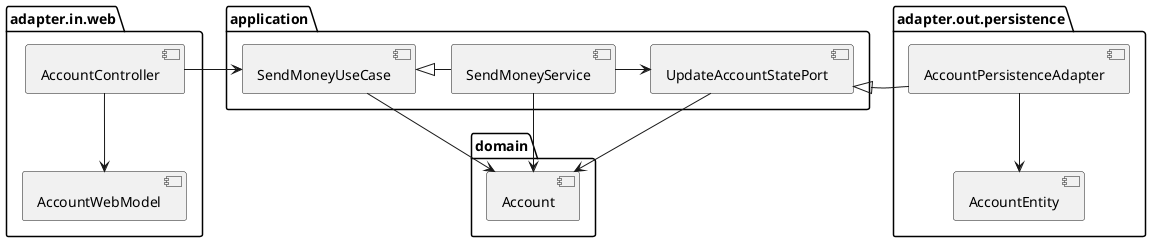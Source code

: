 @startuml

package "adapter.in.web" {
  [AccountController]
  [AccountWebModel]
}

[AccountController] -d-> [AccountWebModel]

package "application" {
  [SendMoneyUseCase]
  [SendMoneyService]
  [UpdateAccountStatePort]
}

[AccountController] -> [SendMoneyUseCase]
[SendMoneyUseCase] <|- [SendMoneyService]
[SendMoneyService] -> [UpdateAccountStatePort]

package "domain" {
  [Account]
}

[SendMoneyUseCase] -d-> [Account]
[SendMoneyService] -d-> [Account]
[UpdateAccountStatePort] -d-> [Account]

package "adapter.out.persistence" {
  [AccountPersistenceAdapter]
  [AccountEntity]
}

[AccountPersistenceAdapter] -d-> [AccountEntity]

[UpdateAccountStatePort] <|- [AccountPersistenceAdapter]

@enduml